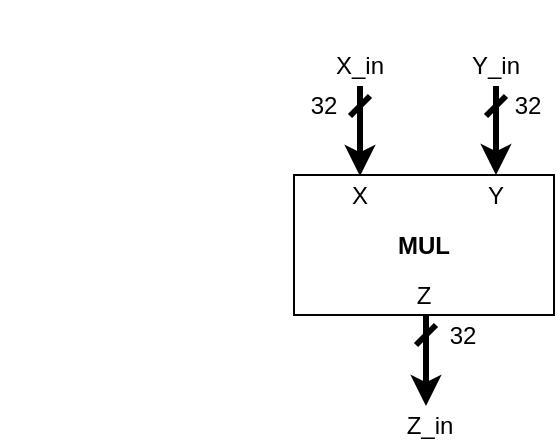 <mxfile pages="1" version="11.2.8" type="google"><diagram id="Jt68CvSUmo3JJ3oijCtg" name="Page-1"><mxGraphModel dx="901" dy="639" grid="1" gridSize="10" guides="1" tooltips="1" connect="1" arrows="1" fold="1" page="1" pageScale="1" pageWidth="850" pageHeight="1100" math="0" shadow="0"><root><mxCell id="0"/><mxCell id="1" parent="0"/><mxCell id="GdB-7yWhagT1zyxTLakV-2" value="" style="rounded=0;whiteSpace=wrap;html=1;" parent="1" vertex="1"><mxGeometry x="380" y="124.5" width="130" height="70" as="geometry"/></mxCell><mxCell id="GdB-7yWhagT1zyxTLakV-5" value="MUL" style="text;html=1;strokeColor=none;fillColor=none;align=center;verticalAlign=middle;whiteSpace=wrap;rounded=0;fontStyle=1" parent="1" vertex="1"><mxGeometry x="425" y="149.5" width="40" height="20" as="geometry"/></mxCell><mxCell id="GdB-7yWhagT1zyxTLakV-7" value="" style="endArrow=classic;html=1;strokeWidth=1;strokeColor=none;rounded=0;entryX=0.5;entryY=0;entryDx=0;entryDy=0;" parent="1" edge="1"><mxGeometry width="50" height="50" relative="1" as="geometry"><mxPoint x="350" y="44.5" as="sourcePoint"/><mxPoint x="275" y="124.5" as="targetPoint"/><Array as="points"><mxPoint x="240" y="44.5"/></Array></mxGeometry></mxCell><mxCell id="GdB-7yWhagT1zyxTLakV-25" value="32" style="text;html=1;strokeColor=none;fillColor=none;align=center;verticalAlign=middle;whiteSpace=wrap;rounded=0;" parent="1" vertex="1"><mxGeometry x="448" y="194.5" width="33" height="20" as="geometry"/></mxCell><mxCell id="GdB-7yWhagT1zyxTLakV-26" value="32" style="text;html=1;strokeColor=none;fillColor=none;align=center;verticalAlign=middle;whiteSpace=wrap;rounded=0;" parent="1" vertex="1"><mxGeometry x="487" y="80" width="20" height="20" as="geometry"/></mxCell><mxCell id="GdB-7yWhagT1zyxTLakV-27" value="32" style="text;html=1;strokeColor=none;fillColor=none;align=center;verticalAlign=middle;whiteSpace=wrap;rounded=0;" parent="1" vertex="1"><mxGeometry x="385" y="80" width="20" height="20" as="geometry"/></mxCell><mxCell id="GdB-7yWhagT1zyxTLakV-35" value="X" style="text;html=1;strokeColor=none;fillColor=none;align=center;verticalAlign=middle;whiteSpace=wrap;rounded=0;" parent="1" vertex="1"><mxGeometry x="393" y="124.5" width="40" height="20" as="geometry"/></mxCell><mxCell id="GdB-7yWhagT1zyxTLakV-36" value="Y" style="text;html=1;strokeColor=none;fillColor=none;align=center;verticalAlign=middle;whiteSpace=wrap;rounded=0;" parent="1" vertex="1"><mxGeometry x="461" y="124.5" width="40" height="20" as="geometry"/></mxCell><mxCell id="GdB-7yWhagT1zyxTLakV-37" value="Z" style="text;html=1;strokeColor=none;fillColor=none;align=center;verticalAlign=middle;whiteSpace=wrap;rounded=0;" parent="1" vertex="1"><mxGeometry x="425" y="174.5" width="40" height="20" as="geometry"/></mxCell><mxCell id="GdB-7yWhagT1zyxTLakV-52" value="" style="endArrow=classic;html=1;strokeWidth=3;startArrow=dash;startFill=0;" parent="1" edge="1"><mxGeometry width="50" height="50" relative="1" as="geometry"><mxPoint x="413" y="80" as="sourcePoint"/><mxPoint x="413" y="125" as="targetPoint"/></mxGeometry></mxCell><mxCell id="GdB-7yWhagT1zyxTLakV-53" value="" style="endArrow=classic;html=1;entryX=0.5;entryY=0;entryDx=0;entryDy=0;strokeWidth=3;startArrow=dash;startFill=0;" parent="1" target="GdB-7yWhagT1zyxTLakV-36" edge="1"><mxGeometry width="50" height="50" relative="1" as="geometry"><mxPoint x="481" y="80" as="sourcePoint"/><mxPoint x="423" y="131" as="targetPoint"/></mxGeometry></mxCell><mxCell id="GdB-7yWhagT1zyxTLakV-58" value="" style="endArrow=classic;html=1;strokeWidth=3;startArrow=dash;startFill=0;exitX=0.5;exitY=1;exitDx=0;exitDy=0;" parent="1" edge="1"><mxGeometry width="50" height="50" relative="1" as="geometry"><mxPoint x="446" y="194.5" as="sourcePoint"/><mxPoint x="446" y="240" as="targetPoint"/></mxGeometry></mxCell><mxCell id="95bAXRe-gVUK44rWYxrA-1" value="X_in" style="text;html=1;strokeColor=none;fillColor=none;align=center;verticalAlign=middle;whiteSpace=wrap;rounded=0;" vertex="1" parent="1"><mxGeometry x="393" y="60" width="40" height="20" as="geometry"/></mxCell><mxCell id="95bAXRe-gVUK44rWYxrA-2" value="Y_in" style="text;html=1;strokeColor=none;fillColor=none;align=center;verticalAlign=middle;whiteSpace=wrap;rounded=0;" vertex="1" parent="1"><mxGeometry x="461" y="60" width="40" height="20" as="geometry"/></mxCell><mxCell id="95bAXRe-gVUK44rWYxrA-3" value="Z_in" style="text;html=1;strokeColor=none;fillColor=none;align=center;verticalAlign=middle;whiteSpace=wrap;rounded=0;" vertex="1" parent="1"><mxGeometry x="428" y="240" width="40" height="20" as="geometry"/></mxCell></root></mxGraphModel></diagram></mxfile>